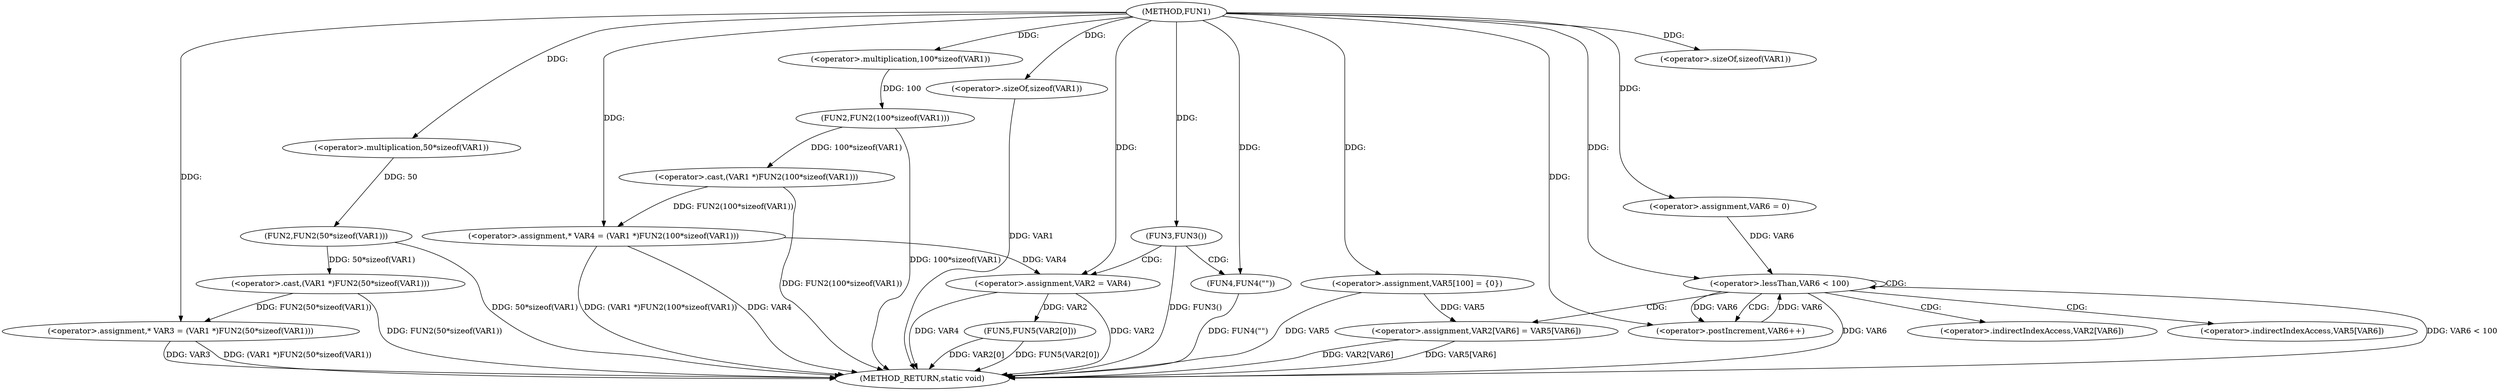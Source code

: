 digraph FUN1 {  
"1000100" [label = "(METHOD,FUN1)" ]
"1000160" [label = "(METHOD_RETURN,static void)" ]
"1000104" [label = "(<operator>.assignment,* VAR3 = (VAR1 *)FUN2(50*sizeof(VAR1)))" ]
"1000106" [label = "(<operator>.cast,(VAR1 *)FUN2(50*sizeof(VAR1)))" ]
"1000108" [label = "(FUN2,FUN2(50*sizeof(VAR1)))" ]
"1000109" [label = "(<operator>.multiplication,50*sizeof(VAR1))" ]
"1000111" [label = "(<operator>.sizeOf,sizeof(VAR1))" ]
"1000114" [label = "(<operator>.assignment,* VAR4 = (VAR1 *)FUN2(100*sizeof(VAR1)))" ]
"1000116" [label = "(<operator>.cast,(VAR1 *)FUN2(100*sizeof(VAR1)))" ]
"1000118" [label = "(FUN2,FUN2(100*sizeof(VAR1)))" ]
"1000119" [label = "(<operator>.multiplication,100*sizeof(VAR1))" ]
"1000121" [label = "(<operator>.sizeOf,sizeof(VAR1))" ]
"1000124" [label = "(FUN3,FUN3())" ]
"1000126" [label = "(FUN4,FUN4(\"\"))" ]
"1000130" [label = "(<operator>.assignment,VAR2 = VAR4)" ]
"1000135" [label = "(<operator>.assignment,VAR5[100] = {0})" ]
"1000140" [label = "(<operator>.assignment,VAR6 = 0)" ]
"1000143" [label = "(<operator>.lessThan,VAR6 < 100)" ]
"1000146" [label = "(<operator>.postIncrement,VAR6++)" ]
"1000149" [label = "(<operator>.assignment,VAR2[VAR6] = VAR5[VAR6])" ]
"1000156" [label = "(FUN5,FUN5(VAR2[0]))" ]
"1000150" [label = "(<operator>.indirectIndexAccess,VAR2[VAR6])" ]
"1000153" [label = "(<operator>.indirectIndexAccess,VAR5[VAR6])" ]
  "1000106" -> "1000160"  [ label = "DDG: FUN2(50*sizeof(VAR1))"] 
  "1000156" -> "1000160"  [ label = "DDG: VAR2[0]"] 
  "1000104" -> "1000160"  [ label = "DDG: VAR3"] 
  "1000130" -> "1000160"  [ label = "DDG: VAR4"] 
  "1000143" -> "1000160"  [ label = "DDG: VAR6"] 
  "1000149" -> "1000160"  [ label = "DDG: VAR5[VAR6]"] 
  "1000116" -> "1000160"  [ label = "DDG: FUN2(100*sizeof(VAR1))"] 
  "1000149" -> "1000160"  [ label = "DDG: VAR2[VAR6]"] 
  "1000156" -> "1000160"  [ label = "DDG: FUN5(VAR2[0])"] 
  "1000118" -> "1000160"  [ label = "DDG: 100*sizeof(VAR1)"] 
  "1000114" -> "1000160"  [ label = "DDG: (VAR1 *)FUN2(100*sizeof(VAR1))"] 
  "1000126" -> "1000160"  [ label = "DDG: FUN4(\"\")"] 
  "1000114" -> "1000160"  [ label = "DDG: VAR4"] 
  "1000143" -> "1000160"  [ label = "DDG: VAR6 < 100"] 
  "1000135" -> "1000160"  [ label = "DDG: VAR5"] 
  "1000121" -> "1000160"  [ label = "DDG: VAR1"] 
  "1000104" -> "1000160"  [ label = "DDG: (VAR1 *)FUN2(50*sizeof(VAR1))"] 
  "1000108" -> "1000160"  [ label = "DDG: 50*sizeof(VAR1)"] 
  "1000130" -> "1000160"  [ label = "DDG: VAR2"] 
  "1000124" -> "1000160"  [ label = "DDG: FUN3()"] 
  "1000106" -> "1000104"  [ label = "DDG: FUN2(50*sizeof(VAR1))"] 
  "1000100" -> "1000104"  [ label = "DDG: "] 
  "1000108" -> "1000106"  [ label = "DDG: 50*sizeof(VAR1)"] 
  "1000109" -> "1000108"  [ label = "DDG: 50"] 
  "1000100" -> "1000109"  [ label = "DDG: "] 
  "1000100" -> "1000111"  [ label = "DDG: "] 
  "1000116" -> "1000114"  [ label = "DDG: FUN2(100*sizeof(VAR1))"] 
  "1000100" -> "1000114"  [ label = "DDG: "] 
  "1000118" -> "1000116"  [ label = "DDG: 100*sizeof(VAR1)"] 
  "1000119" -> "1000118"  [ label = "DDG: 100"] 
  "1000100" -> "1000119"  [ label = "DDG: "] 
  "1000100" -> "1000121"  [ label = "DDG: "] 
  "1000100" -> "1000124"  [ label = "DDG: "] 
  "1000100" -> "1000126"  [ label = "DDG: "] 
  "1000114" -> "1000130"  [ label = "DDG: VAR4"] 
  "1000100" -> "1000130"  [ label = "DDG: "] 
  "1000100" -> "1000135"  [ label = "DDG: "] 
  "1000100" -> "1000140"  [ label = "DDG: "] 
  "1000140" -> "1000143"  [ label = "DDG: VAR6"] 
  "1000146" -> "1000143"  [ label = "DDG: VAR6"] 
  "1000100" -> "1000143"  [ label = "DDG: "] 
  "1000143" -> "1000146"  [ label = "DDG: VAR6"] 
  "1000100" -> "1000146"  [ label = "DDG: "] 
  "1000135" -> "1000149"  [ label = "DDG: VAR5"] 
  "1000130" -> "1000156"  [ label = "DDG: VAR2"] 
  "1000124" -> "1000130"  [ label = "CDG: "] 
  "1000124" -> "1000126"  [ label = "CDG: "] 
  "1000143" -> "1000153"  [ label = "CDG: "] 
  "1000143" -> "1000150"  [ label = "CDG: "] 
  "1000143" -> "1000146"  [ label = "CDG: "] 
  "1000143" -> "1000143"  [ label = "CDG: "] 
  "1000143" -> "1000149"  [ label = "CDG: "] 
}
